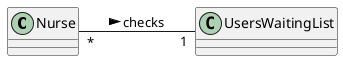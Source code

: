 @startuml
'https://plantuml.com/class-diagram

left to right direction

class Nurse

class UsersWaitingList

Nurse "*" -- "1" UsersWaitingList : checks >

@enduml
